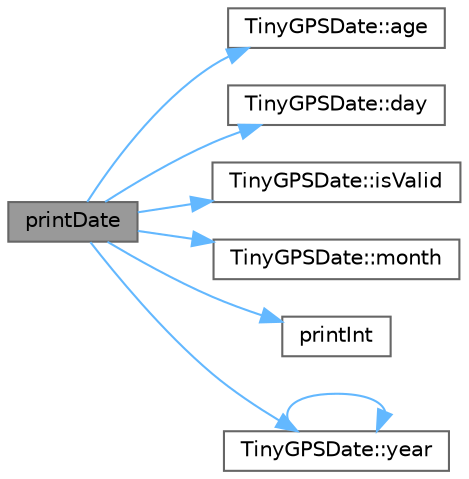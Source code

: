 digraph "printDate"
{
 // LATEX_PDF_SIZE
  bgcolor="transparent";
  edge [fontname=Helvetica,fontsize=10,labelfontname=Helvetica,labelfontsize=10];
  node [fontname=Helvetica,fontsize=10,shape=box,height=0.2,width=0.4];
  rankdir="LR";
  Node1 [id="Node000001",label="printDate",height=0.2,width=0.4,color="gray40", fillcolor="grey60", style="filled", fontcolor="black",tooltip=" "];
  Node1 -> Node2 [id="edge1_Node000001_Node000002",color="steelblue1",style="solid",tooltip=" "];
  Node2 [id="Node000002",label="TinyGPSDate::age",height=0.2,width=0.4,color="grey40", fillcolor="white", style="filled",URL="$struct_tiny_g_p_s_date.html#af8b9c057a28dcb490081fcfde2a0ee11",tooltip=" "];
  Node1 -> Node3 [id="edge2_Node000001_Node000003",color="steelblue1",style="solid",tooltip=" "];
  Node3 [id="Node000003",label="TinyGPSDate::day",height=0.2,width=0.4,color="grey40", fillcolor="white", style="filled",URL="$struct_tiny_g_p_s_date.html#ae8cc5f80c49e328f792d168a44062000",tooltip=" "];
  Node1 -> Node4 [id="edge3_Node000001_Node000004",color="steelblue1",style="solid",tooltip=" "];
  Node4 [id="Node000004",label="TinyGPSDate::isValid",height=0.2,width=0.4,color="grey40", fillcolor="white", style="filled",URL="$struct_tiny_g_p_s_date.html#a3ae7825f840ef4ba0ecddbc22f741817",tooltip=" "];
  Node1 -> Node5 [id="edge4_Node000001_Node000005",color="steelblue1",style="solid",tooltip=" "];
  Node5 [id="Node000005",label="TinyGPSDate::month",height=0.2,width=0.4,color="grey40", fillcolor="white", style="filled",URL="$struct_tiny_g_p_s_date.html#a6f3c5b4e72ef28b010f94ac9016315f3",tooltip=" "];
  Node1 -> Node6 [id="edge5_Node000001_Node000006",color="steelblue1",style="solid",tooltip=" "];
  Node6 [id="Node000006",label="printInt",height=0.2,width=0.4,color="grey40", fillcolor="white", style="filled",URL="$display_8cpp.html#a98b4b70aadeb673bcc1d2d3739a5a814",tooltip=" "];
  Node1 -> Node7 [id="edge6_Node000001_Node000007",color="steelblue1",style="solid",tooltip=" "];
  Node7 [id="Node000007",label="TinyGPSDate::year",height=0.2,width=0.4,color="grey40", fillcolor="white", style="filled",URL="$struct_tiny_g_p_s_date.html#ae2cc914fec377b429d99f01204f50d60",tooltip=" "];
  Node7 -> Node7 [id="edge7_Node000007_Node000007",color="steelblue1",style="solid",tooltip=" "];
}
